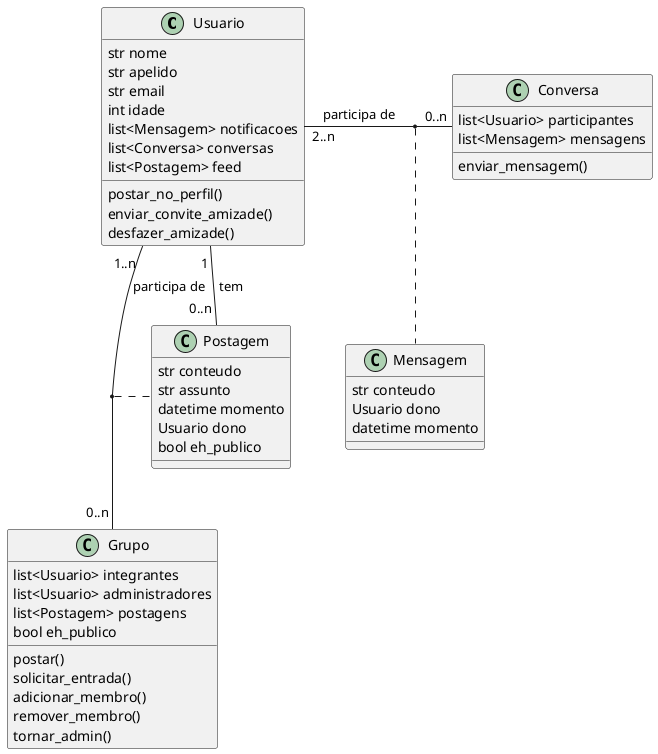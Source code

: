 @startuml

skinparam shadowing false

class Usuario {
    str nome
    str apelido
    str email
    int idade
    list<Mensagem> notificacoes
    list<Conversa> conversas
    list<Postagem> feed

    postar_no_perfil()
    enviar_convite_amizade()
    desfazer_amizade()
}

class Conversa {
    list<Usuario> participantes
    list<Mensagem> mensagens

    enviar_mensagem()
}

class Mensagem {
    str conteudo
    Usuario dono
    datetime momento
}

Usuario "2..n"-right-"0..n" Conversa: participa de
(Usuario, Conversa) .. Mensagem

class Postagem {
    str conteudo
    str assunto
    datetime momento
    Usuario dono
    bool eh_publico
}

Usuario "1 "--"0..n " Postagem: " tem"

class Grupo {
    list<Usuario> integrantes
    list<Usuario> administradores
    list<Postagem> postagens
    bool eh_publico

    postar()
    solicitar_entrada()
    adicionar_membro()
    remover_membro()
    tornar_admin()
}

Usuario "1..n "-down-"0..n " Grupo: participa de
(Usuario, Grupo) .. Postagem

@enduml